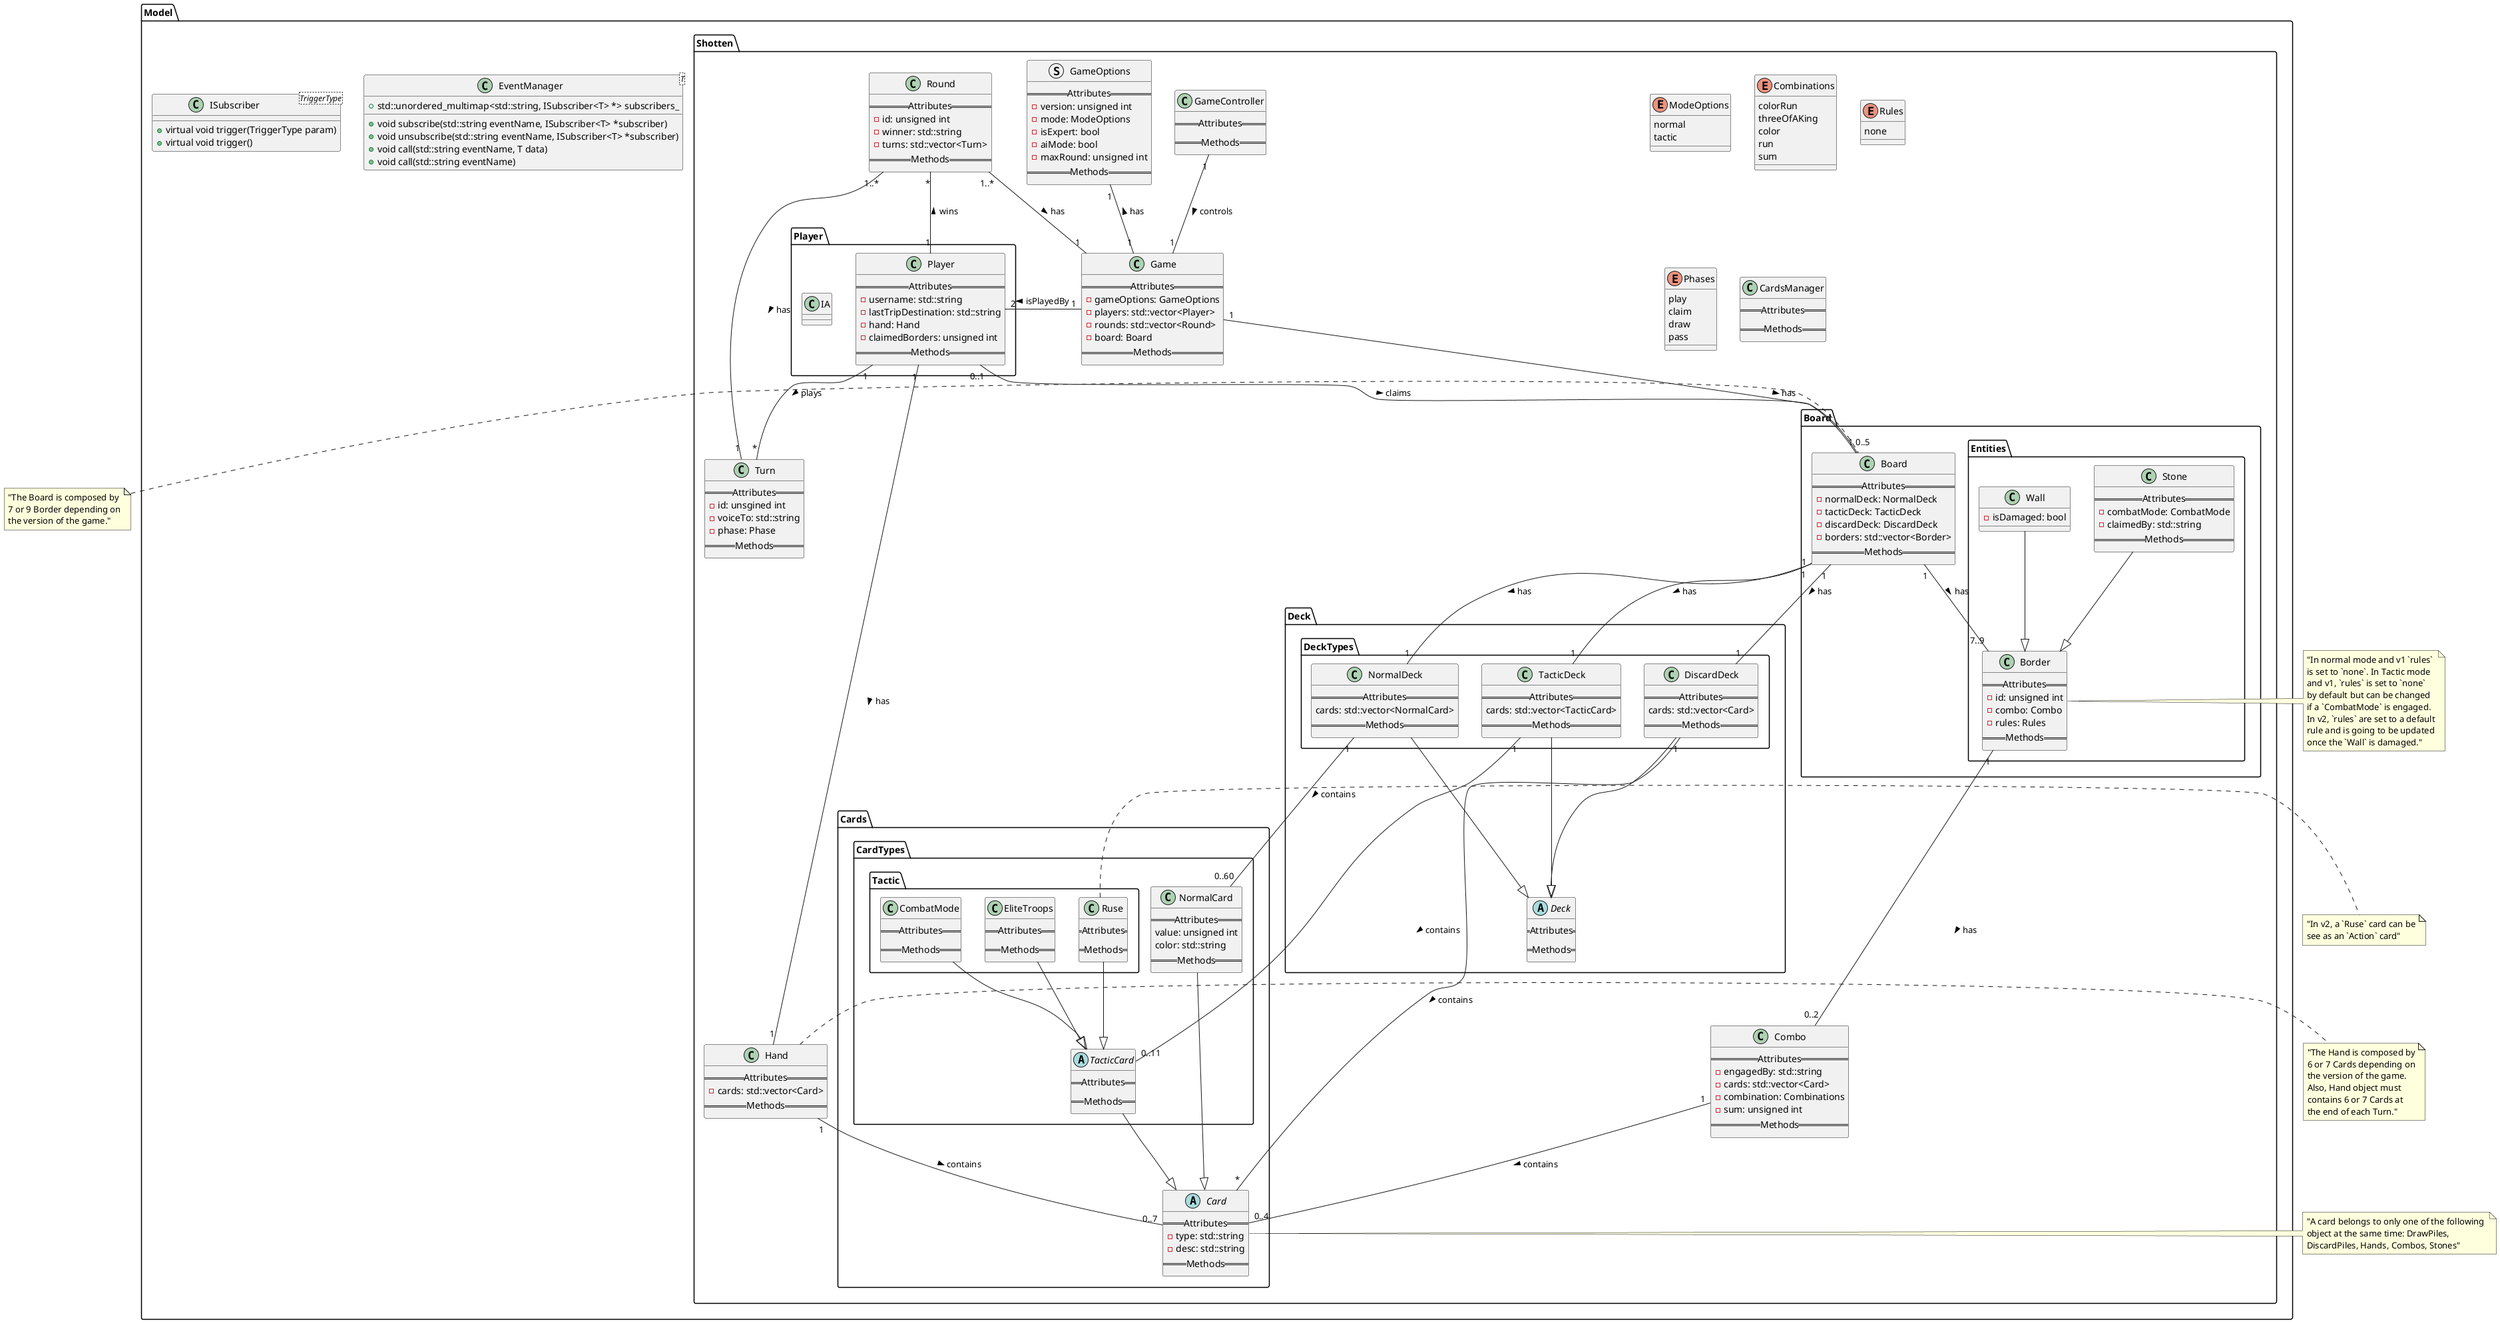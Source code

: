 @startuml Backend Class Diagram

namespace Model {
    class EventManager<T> {
        + std::unordered_multimap<std::string, ISubscriber<T> *> subscribers_
        + void subscribe(std::string eventName, ISubscriber<T> *subscriber)
        + void unsubscribe(std::string eventName, ISubscriber<T> *subscriber)
        + void call(std::string eventName, T data)
        + void call(std::string eventName)
    }

    class ISubscriber<TriggerType> {
        + virtual void trigger(TriggerType param)
        + virtual void trigger()
    }

    namespace Model.Shotten {
        enum ModeOptions {
          normal
          tactic
        }

        enum Combinations {
          colorRun
          threeOfAKing
          color
          run
          sum
        }

        enum Rules {
          none
          ' sameColor
          ' sameRun
          ' sameSum
          ' sameColorRun
          ' sameThreeOfAKing
        }

        enum Phases {
          play
          claim
          draw
          pass
        }

        class Game {
          == Attributes ==
          - gameOptions: GameOptions
          - players: std::vector<Player>
          - rounds: std::vector<Round>
          - board: Board
          == Methods ==
        }

        class GameController {
          == Attributes ==
          == Methods ==
        }

        struct GameOptions {
          == Attributes ==
          - version: unsigned int
          - mode: ModeOptions
          - isExpert: bool
          - aiMode: bool
          - maxRound: unsigned int
          == Methods ==
        }

        class Round {
          == Attributes ==
          - id: unsigned int
          - winner: std::string
          - turns: std::vector<Turn>
          == Methods ==
        }

        class Turn {
          == Attributes ==
          - id: unsgined int
          - voiceTo: std::string
          - phase: Phase
          == Methods ==
        }

        namespace Model.Shotten.Player {
            class Player {
              == Attributes ==
              - username: std::string
              - lastTripDestination: std::string
              - hand: Hand
              - claimedBorders: unsigned int
              == Methods ==
            }

            class IA {

            }
        }

        class Hand {
          == Attributes ==
          - cards: std::vector<Card>
          == Methods ==
        }

        namespace Model.Shotten.Board {
            class Board {
              == Attributes ==
              - normalDeck: NormalDeck
              - tacticDeck: TacticDeck
              - discardDeck: DiscardDeck
              - borders: std::vector<Border>
              == Methods ==
            }

            namespace Model.Shotten.Board.Entities {
                class Border {
                  == Attributes ==
                  - id: unsigned int
                  - combo: Combo
                  - rules: Rules
                  == Methods ==
                }

                class Stone {
                  == Attributes ==
                  - combatMode: CombatMode
                  - claimedBy: std::string
                  == Methods ==
                }

                class Wall {
                  - isDamaged: bool
                }
            }
        }

        namespace Model.Shotten.Cards {
            abstract Card {
              == Attributes ==
              - type: std::string
              - desc: std::string
              == Methods ==
            }

            namespace Model.Shotten.Cards.CardTypes {
                class NormalCard {
                  == Attributes ==
                  value: unsigned int
                  color: std::string
                  == Methods ==
                }

                abstract TacticCard {
                  == Attributes ==
                  == Methods ==
                }

                namespace Model.Shotten.Cards.CardTypes.Tactic {
                    class CombatMode {
                      == Attributes ==
                      == Methods ==
                    }

                    class Ruse {
                      == Attributes ==
                      == Methods ==
                    }

                    class EliteTroops {
                      == Attributes ==
                      == Methods ==
                    }
                }
            }
        }

        namespace Deck {
            abstract Deck {
              == Attributes ==
              == Methods ==
            }

            namespace Model.Shotten.Deck.DeckTypes {
                class NormalDeck {
                  == Attributes ==
                  cards: std::vector<NormalCard>
                  == Methods ==
                }

                class TacticDeck {
                  == Attributes ==
                  cards: std::vector<TacticCard>
                  == Methods ==
                }

                class DiscardDeck {
                  == Attributes ==
                  cards: std::vector<Card>
                  == Methods ==
                }
            }
        }

        class Combo {
          == Attributes ==
          - engagedBy: std::string
          - cards: std::vector<Card>
          - combination: Combinations
          - sum: unsigned int
          == Methods ==
        }

        class CardsManager {
          == Attributes ==
          == Methods ==
        }
    }
}

Model.Shotten.GameController "1" -- "1" Model.Shotten.Game: controls >
Model.Shotten.GameOptions "1" -- "1" Model.Shotten.Game: has <
Model.Shotten.Round "1..*" -- "1" Model.Shotten.Game: has >
Model.Shotten.Game "1" -- "1" Model.Shotten.Board.Board: has >
Model.Shotten.Game "1" -- "2" Model.Shotten.Player.Player: isPlayedBy >

Model.Shotten.Board.Board "1" -- "7..9" Model.Shotten.Board.Entities.Border: has >
Model.Shotten.Board.Board "1" -- "1" Model.Shotten.Deck.DeckTypes.NormalDeck: has >
Model.Shotten.Board.Board "1" -- "1" Model.Shotten.Deck.DeckTypes.TacticDeck: has >
Model.Shotten.Board.Board "1" -- "1" Model.Shotten.Deck.DeckTypes.DiscardDeck: has >

Model.Shotten.Deck.DeckTypes.NormalDeck --|> Model.Shotten.Deck.Deck
Model.Shotten.Deck.DeckTypes.TacticDeck --|> Model.Shotten.Deck.Deck
Model.Shotten.Deck.DeckTypes.DiscardDeck --|> Model.Shotten.Deck.Deck

Model.Shotten.Board.Entities.Border "1" -- "0..2" Model.Shotten.Combo: has >
Model.Shotten.Board.Entities.Stone --|> Model.Shotten.Board.Entities.Border
Model.Shotten.Board.Entities.Wall --|> Model.Shotten.Board.Entities.Border

Model.Shotten.Player.Player "1" -- "1" Model.Shotten.Hand: has >
Model.Shotten.Player.Player  "1" -- "*" Model.Shotten.Round: wins >
Model.Shotten.Player.Player "1" -- "*" Model.Shotten.Turn: plays >
Model.Shotten.Player.Player "0..1" -- "0..5" Model.Shotten.Board.Board: claims >

Model.Shotten.Round "1..*" -- "1" Model.Shotten.Turn: has >

Model.Shotten.Cards.CardTypes.NormalCard --|> Model.Shotten.Cards.Card
Model.Shotten.Cards.CardTypes.TacticCard --|> Model.Shotten.Cards.Card
Model.Shotten.Cards.CardTypes.Tactic.CombatMode --|> Model.Shotten.Cards.CardTypes.TacticCard
Model.Shotten.Cards.CardTypes.Tactic.Ruse --|> Model.Shotten.Cards.CardTypes.TacticCard
Model.Shotten.Cards.CardTypes.Tactic.EliteTroops --|> Model.Shotten.Cards.CardTypes.TacticCard

Model.Shotten.Deck.DeckTypes.NormalDeck "1" -- "0..60" Model.Shotten.Cards.CardTypes.NormalCard: contains >
Model.Shotten.Deck.DeckTypes.DiscardDeck "1" -- "*" Model.Shotten.Cards.Card: contains >
Model.Shotten.Deck.DeckTypes.TacticDeck "1" -- "0..11" Model.Shotten.Cards.CardTypes.TacticCard: contains >

Model.Shotten.Combo "1" -- "0..4" Model.Shotten.Cards.Card: contains >
Model.Shotten.Hand "1" -- "0..7" Model.Shotten.Cards.Card: contains >

class Model.Shotten.Board.Board
note left: "The Board is composed by\n7 or 9 Border depending on\nthe version of the game."

class Model.Shotten.Hand
note right: "The Hand is composed by\n6 or 7 Cards depending on\nthe version of the game.\nAlso, Hand object must\ncontains 6 or 7 Cards at\nthe end of each Turn."

abstract Model.Shotten.Cards.Card
note right: "A card belongs to only one of the following \nobject at the same time: DrawPiles, \nDiscardPiles, Hands, Combos, Stones"

class Model.Shotten.Board.Entities.Border
note right: "In normal mode and v1 `rules`\nis set to `none`. In Tactic mode\nand v1, `rules` is set to `none`\nby default but can be changed\nif a `CombatMode` is engaged.\nIn v2, `rules` are set to a default\nrule and is going to be updated\nonce the `Wall` is damaged."

class Model.Shotten.Cards.CardTypes.Tactic.Ruse
note right: "In v2, a `Ruse` card can be\nsee as an `Action` card"

@enduml
